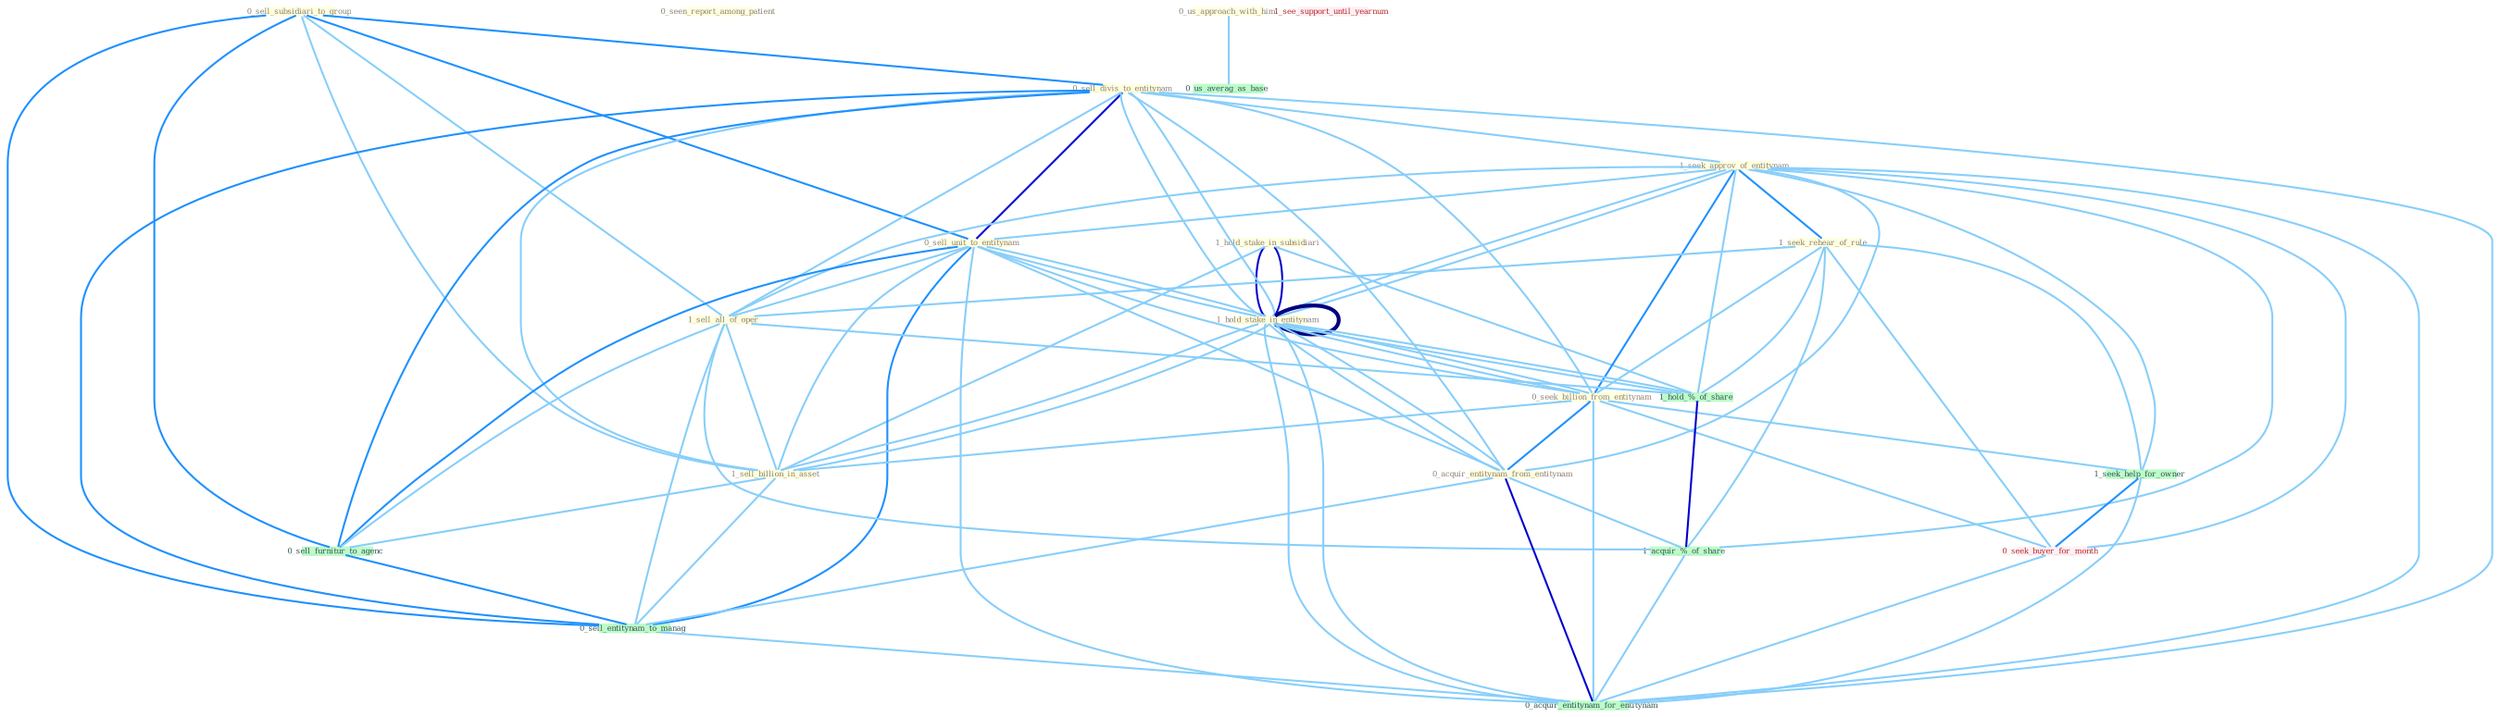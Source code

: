 Graph G{ 
    node
    [shape=polygon,style=filled,width=.5,height=.06,color="#BDFCC9",fixedsize=true,fontsize=4,
    fontcolor="#2f4f4f"];
    {node
    [color="#ffffe0", fontcolor="#8b7d6b"] "1_hold_stake_in_subsidiari " "0_sell_subsidiari_to_group " "0_sell_divis_to_entitynam " "1_seek_approv_of_entitynam " "0_sell_unit_to_entitynam " "1_hold_stake_in_entitynam " "1_seek_rehear_of_rule " "0_seen_report_among_patient " "1_sell_all_of_oper " "0_seek_billion_from_entitynam " "0_acquir_entitynam_from_entitynam " "0_us_approach_with_him " "1_sell_billion_in_asset "}
{node [color="#fff0f5", fontcolor="#b22222"] "0_seek_buyer_for_month " "1_see_support_until_yearnum "}
edge [color="#B0E2FF"];

	"1_hold_stake_in_subsidiari " -- "1_hold_stake_in_entitynam " [w="3", color="#0000cd" , len=0.6];
	"1_hold_stake_in_subsidiari " -- "1_sell_billion_in_asset " [w="1", color="#87cefa" ];
	"1_hold_stake_in_subsidiari " -- "1_hold_%_of_share " [w="1", color="#87cefa" ];
	"1_hold_stake_in_subsidiari " -- "1_hold_stake_in_entitynam " [w="3", color="#0000cd" , len=0.6];
	"0_sell_subsidiari_to_group " -- "0_sell_divis_to_entitynam " [w="2", color="#1e90ff" , len=0.8];
	"0_sell_subsidiari_to_group " -- "0_sell_unit_to_entitynam " [w="2", color="#1e90ff" , len=0.8];
	"0_sell_subsidiari_to_group " -- "1_sell_all_of_oper " [w="1", color="#87cefa" ];
	"0_sell_subsidiari_to_group " -- "1_sell_billion_in_asset " [w="1", color="#87cefa" ];
	"0_sell_subsidiari_to_group " -- "0_sell_furnitur_to_agenc " [w="2", color="#1e90ff" , len=0.8];
	"0_sell_subsidiari_to_group " -- "0_sell_entitynam_to_manag " [w="2", color="#1e90ff" , len=0.8];
	"0_sell_divis_to_entitynam " -- "1_seek_approv_of_entitynam " [w="1", color="#87cefa" ];
	"0_sell_divis_to_entitynam " -- "0_sell_unit_to_entitynam " [w="3", color="#0000cd" , len=0.6];
	"0_sell_divis_to_entitynam " -- "1_hold_stake_in_entitynam " [w="1", color="#87cefa" ];
	"0_sell_divis_to_entitynam " -- "1_sell_all_of_oper " [w="1", color="#87cefa" ];
	"0_sell_divis_to_entitynam " -- "0_seek_billion_from_entitynam " [w="1", color="#87cefa" ];
	"0_sell_divis_to_entitynam " -- "0_acquir_entitynam_from_entitynam " [w="1", color="#87cefa" ];
	"0_sell_divis_to_entitynam " -- "1_sell_billion_in_asset " [w="1", color="#87cefa" ];
	"0_sell_divis_to_entitynam " -- "1_hold_stake_in_entitynam " [w="1", color="#87cefa" ];
	"0_sell_divis_to_entitynam " -- "0_sell_furnitur_to_agenc " [w="2", color="#1e90ff" , len=0.8];
	"0_sell_divis_to_entitynam " -- "0_sell_entitynam_to_manag " [w="2", color="#1e90ff" , len=0.8];
	"0_sell_divis_to_entitynam " -- "0_acquir_entitynam_for_entitynam " [w="1", color="#87cefa" ];
	"1_seek_approv_of_entitynam " -- "0_sell_unit_to_entitynam " [w="1", color="#87cefa" ];
	"1_seek_approv_of_entitynam " -- "1_hold_stake_in_entitynam " [w="1", color="#87cefa" ];
	"1_seek_approv_of_entitynam " -- "1_seek_rehear_of_rule " [w="2", color="#1e90ff" , len=0.8];
	"1_seek_approv_of_entitynam " -- "1_sell_all_of_oper " [w="1", color="#87cefa" ];
	"1_seek_approv_of_entitynam " -- "0_seek_billion_from_entitynam " [w="2", color="#1e90ff" , len=0.8];
	"1_seek_approv_of_entitynam " -- "0_acquir_entitynam_from_entitynam " [w="1", color="#87cefa" ];
	"1_seek_approv_of_entitynam " -- "1_hold_%_of_share " [w="1", color="#87cefa" ];
	"1_seek_approv_of_entitynam " -- "1_hold_stake_in_entitynam " [w="1", color="#87cefa" ];
	"1_seek_approv_of_entitynam " -- "1_seek_help_for_owner " [w="1", color="#87cefa" ];
	"1_seek_approv_of_entitynam " -- "0_seek_buyer_for_month " [w="1", color="#87cefa" ];
	"1_seek_approv_of_entitynam " -- "1_acquir_%_of_share " [w="1", color="#87cefa" ];
	"1_seek_approv_of_entitynam " -- "0_acquir_entitynam_for_entitynam " [w="1", color="#87cefa" ];
	"0_sell_unit_to_entitynam " -- "1_hold_stake_in_entitynam " [w="1", color="#87cefa" ];
	"0_sell_unit_to_entitynam " -- "1_sell_all_of_oper " [w="1", color="#87cefa" ];
	"0_sell_unit_to_entitynam " -- "0_seek_billion_from_entitynam " [w="1", color="#87cefa" ];
	"0_sell_unit_to_entitynam " -- "0_acquir_entitynam_from_entitynam " [w="1", color="#87cefa" ];
	"0_sell_unit_to_entitynam " -- "1_sell_billion_in_asset " [w="1", color="#87cefa" ];
	"0_sell_unit_to_entitynam " -- "1_hold_stake_in_entitynam " [w="1", color="#87cefa" ];
	"0_sell_unit_to_entitynam " -- "0_sell_furnitur_to_agenc " [w="2", color="#1e90ff" , len=0.8];
	"0_sell_unit_to_entitynam " -- "0_sell_entitynam_to_manag " [w="2", color="#1e90ff" , len=0.8];
	"0_sell_unit_to_entitynam " -- "0_acquir_entitynam_for_entitynam " [w="1", color="#87cefa" ];
	"1_hold_stake_in_entitynam " -- "0_seek_billion_from_entitynam " [w="1", color="#87cefa" ];
	"1_hold_stake_in_entitynam " -- "0_acquir_entitynam_from_entitynam " [w="1", color="#87cefa" ];
	"1_hold_stake_in_entitynam " -- "1_sell_billion_in_asset " [w="1", color="#87cefa" ];
	"1_hold_stake_in_entitynam " -- "1_hold_%_of_share " [w="1", color="#87cefa" ];
	"1_hold_stake_in_entitynam " -- "1_hold_stake_in_entitynam " [w="4", style=bold, color="#000080", len=0.4];
	"1_hold_stake_in_entitynam " -- "0_acquir_entitynam_for_entitynam " [w="1", color="#87cefa" ];
	"1_seek_rehear_of_rule " -- "1_sell_all_of_oper " [w="1", color="#87cefa" ];
	"1_seek_rehear_of_rule " -- "0_seek_billion_from_entitynam " [w="1", color="#87cefa" ];
	"1_seek_rehear_of_rule " -- "1_hold_%_of_share " [w="1", color="#87cefa" ];
	"1_seek_rehear_of_rule " -- "1_seek_help_for_owner " [w="1", color="#87cefa" ];
	"1_seek_rehear_of_rule " -- "0_seek_buyer_for_month " [w="1", color="#87cefa" ];
	"1_seek_rehear_of_rule " -- "1_acquir_%_of_share " [w="1", color="#87cefa" ];
	"1_sell_all_of_oper " -- "1_sell_billion_in_asset " [w="1", color="#87cefa" ];
	"1_sell_all_of_oper " -- "1_hold_%_of_share " [w="1", color="#87cefa" ];
	"1_sell_all_of_oper " -- "1_acquir_%_of_share " [w="1", color="#87cefa" ];
	"1_sell_all_of_oper " -- "0_sell_furnitur_to_agenc " [w="1", color="#87cefa" ];
	"1_sell_all_of_oper " -- "0_sell_entitynam_to_manag " [w="1", color="#87cefa" ];
	"0_seek_billion_from_entitynam " -- "0_acquir_entitynam_from_entitynam " [w="2", color="#1e90ff" , len=0.8];
	"0_seek_billion_from_entitynam " -- "1_sell_billion_in_asset " [w="1", color="#87cefa" ];
	"0_seek_billion_from_entitynam " -- "1_hold_stake_in_entitynam " [w="1", color="#87cefa" ];
	"0_seek_billion_from_entitynam " -- "1_seek_help_for_owner " [w="1", color="#87cefa" ];
	"0_seek_billion_from_entitynam " -- "0_seek_buyer_for_month " [w="1", color="#87cefa" ];
	"0_seek_billion_from_entitynam " -- "0_acquir_entitynam_for_entitynam " [w="1", color="#87cefa" ];
	"0_acquir_entitynam_from_entitynam " -- "1_hold_stake_in_entitynam " [w="1", color="#87cefa" ];
	"0_acquir_entitynam_from_entitynam " -- "1_acquir_%_of_share " [w="1", color="#87cefa" ];
	"0_acquir_entitynam_from_entitynam " -- "0_sell_entitynam_to_manag " [w="1", color="#87cefa" ];
	"0_acquir_entitynam_from_entitynam " -- "0_acquir_entitynam_for_entitynam " [w="3", color="#0000cd" , len=0.6];
	"0_us_approach_with_him " -- "0_us_averag_as_base " [w="1", color="#87cefa" ];
	"1_sell_billion_in_asset " -- "1_hold_stake_in_entitynam " [w="1", color="#87cefa" ];
	"1_sell_billion_in_asset " -- "0_sell_furnitur_to_agenc " [w="1", color="#87cefa" ];
	"1_sell_billion_in_asset " -- "0_sell_entitynam_to_manag " [w="1", color="#87cefa" ];
	"1_hold_%_of_share " -- "1_hold_stake_in_entitynam " [w="1", color="#87cefa" ];
	"1_hold_%_of_share " -- "1_acquir_%_of_share " [w="3", color="#0000cd" , len=0.6];
	"1_hold_stake_in_entitynam " -- "0_acquir_entitynam_for_entitynam " [w="1", color="#87cefa" ];
	"1_seek_help_for_owner " -- "0_seek_buyer_for_month " [w="2", color="#1e90ff" , len=0.8];
	"1_seek_help_for_owner " -- "0_acquir_entitynam_for_entitynam " [w="1", color="#87cefa" ];
	"0_seek_buyer_for_month " -- "0_acquir_entitynam_for_entitynam " [w="1", color="#87cefa" ];
	"1_acquir_%_of_share " -- "0_acquir_entitynam_for_entitynam " [w="1", color="#87cefa" ];
	"0_sell_furnitur_to_agenc " -- "0_sell_entitynam_to_manag " [w="2", color="#1e90ff" , len=0.8];
	"0_sell_entitynam_to_manag " -- "0_acquir_entitynam_for_entitynam " [w="1", color="#87cefa" ];
}